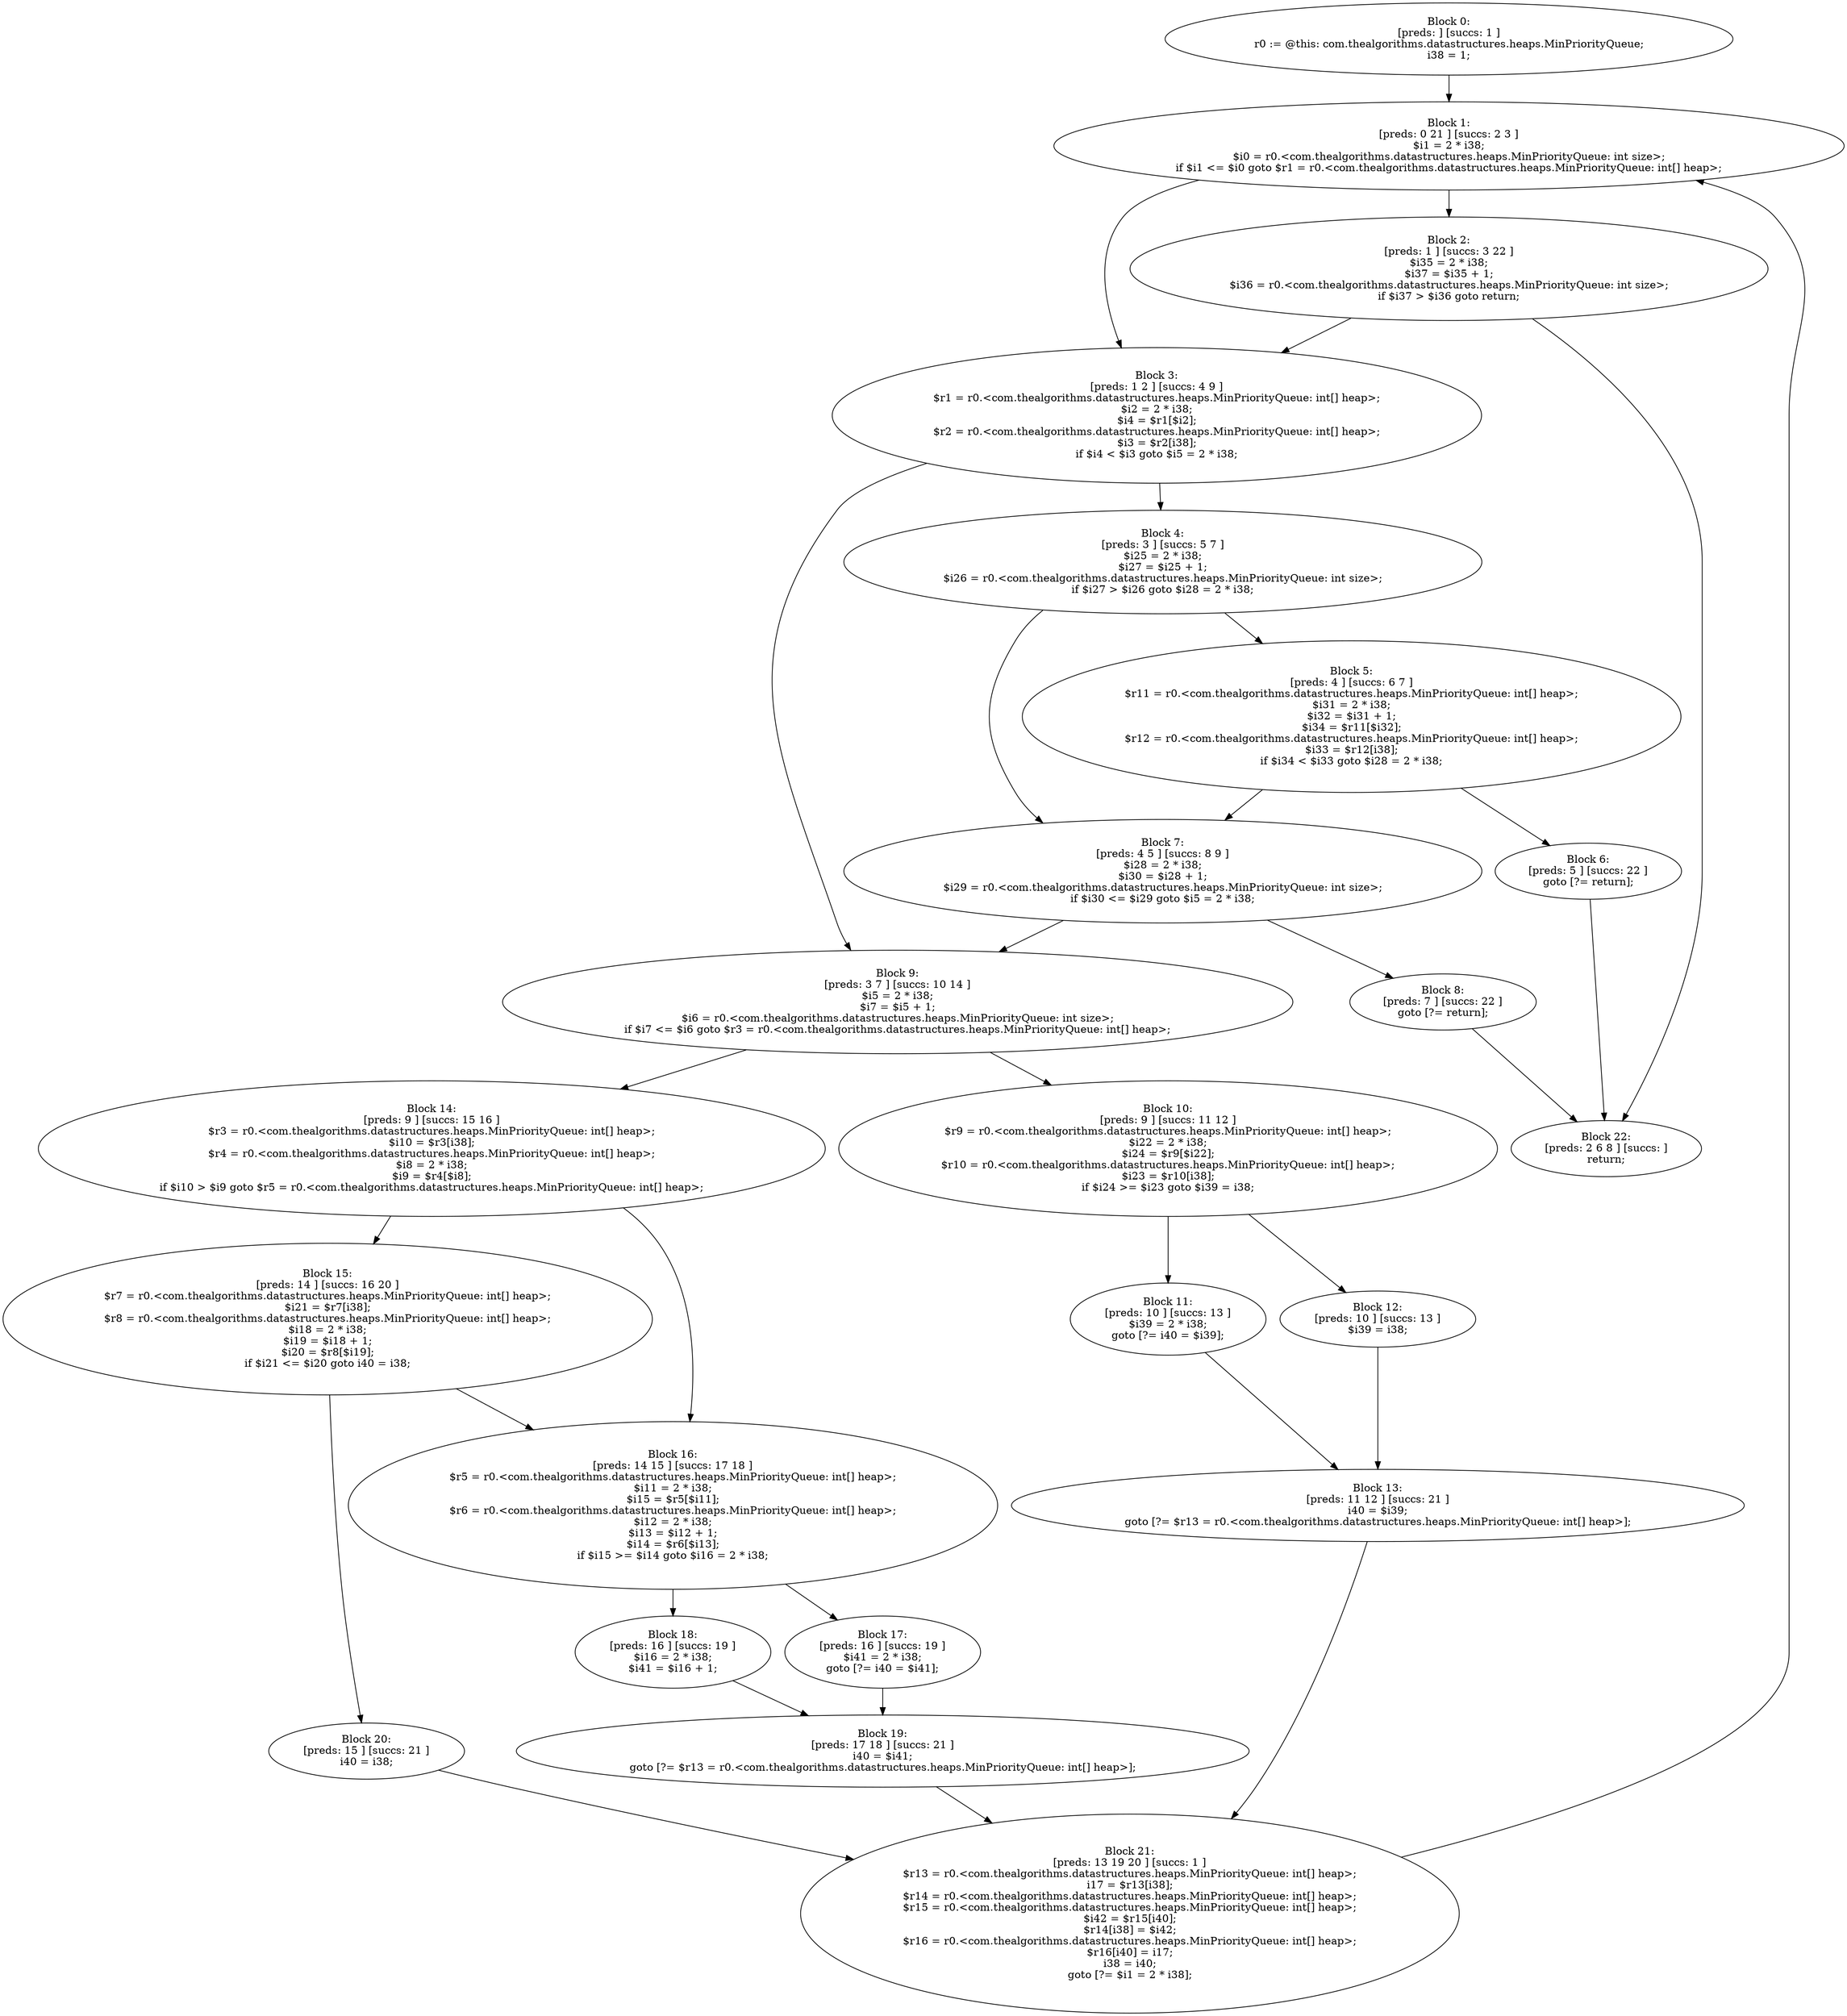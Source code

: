 digraph "unitGraph" {
    "Block 0:
[preds: ] [succs: 1 ]
r0 := @this: com.thealgorithms.datastructures.heaps.MinPriorityQueue;
i38 = 1;
"
    "Block 1:
[preds: 0 21 ] [succs: 2 3 ]
$i1 = 2 * i38;
$i0 = r0.<com.thealgorithms.datastructures.heaps.MinPriorityQueue: int size>;
if $i1 <= $i0 goto $r1 = r0.<com.thealgorithms.datastructures.heaps.MinPriorityQueue: int[] heap>;
"
    "Block 2:
[preds: 1 ] [succs: 3 22 ]
$i35 = 2 * i38;
$i37 = $i35 + 1;
$i36 = r0.<com.thealgorithms.datastructures.heaps.MinPriorityQueue: int size>;
if $i37 > $i36 goto return;
"
    "Block 3:
[preds: 1 2 ] [succs: 4 9 ]
$r1 = r0.<com.thealgorithms.datastructures.heaps.MinPriorityQueue: int[] heap>;
$i2 = 2 * i38;
$i4 = $r1[$i2];
$r2 = r0.<com.thealgorithms.datastructures.heaps.MinPriorityQueue: int[] heap>;
$i3 = $r2[i38];
if $i4 < $i3 goto $i5 = 2 * i38;
"
    "Block 4:
[preds: 3 ] [succs: 5 7 ]
$i25 = 2 * i38;
$i27 = $i25 + 1;
$i26 = r0.<com.thealgorithms.datastructures.heaps.MinPriorityQueue: int size>;
if $i27 > $i26 goto $i28 = 2 * i38;
"
    "Block 5:
[preds: 4 ] [succs: 6 7 ]
$r11 = r0.<com.thealgorithms.datastructures.heaps.MinPriorityQueue: int[] heap>;
$i31 = 2 * i38;
$i32 = $i31 + 1;
$i34 = $r11[$i32];
$r12 = r0.<com.thealgorithms.datastructures.heaps.MinPriorityQueue: int[] heap>;
$i33 = $r12[i38];
if $i34 < $i33 goto $i28 = 2 * i38;
"
    "Block 6:
[preds: 5 ] [succs: 22 ]
goto [?= return];
"
    "Block 7:
[preds: 4 5 ] [succs: 8 9 ]
$i28 = 2 * i38;
$i30 = $i28 + 1;
$i29 = r0.<com.thealgorithms.datastructures.heaps.MinPriorityQueue: int size>;
if $i30 <= $i29 goto $i5 = 2 * i38;
"
    "Block 8:
[preds: 7 ] [succs: 22 ]
goto [?= return];
"
    "Block 9:
[preds: 3 7 ] [succs: 10 14 ]
$i5 = 2 * i38;
$i7 = $i5 + 1;
$i6 = r0.<com.thealgorithms.datastructures.heaps.MinPriorityQueue: int size>;
if $i7 <= $i6 goto $r3 = r0.<com.thealgorithms.datastructures.heaps.MinPriorityQueue: int[] heap>;
"
    "Block 10:
[preds: 9 ] [succs: 11 12 ]
$r9 = r0.<com.thealgorithms.datastructures.heaps.MinPriorityQueue: int[] heap>;
$i22 = 2 * i38;
$i24 = $r9[$i22];
$r10 = r0.<com.thealgorithms.datastructures.heaps.MinPriorityQueue: int[] heap>;
$i23 = $r10[i38];
if $i24 >= $i23 goto $i39 = i38;
"
    "Block 11:
[preds: 10 ] [succs: 13 ]
$i39 = 2 * i38;
goto [?= i40 = $i39];
"
    "Block 12:
[preds: 10 ] [succs: 13 ]
$i39 = i38;
"
    "Block 13:
[preds: 11 12 ] [succs: 21 ]
i40 = $i39;
goto [?= $r13 = r0.<com.thealgorithms.datastructures.heaps.MinPriorityQueue: int[] heap>];
"
    "Block 14:
[preds: 9 ] [succs: 15 16 ]
$r3 = r0.<com.thealgorithms.datastructures.heaps.MinPriorityQueue: int[] heap>;
$i10 = $r3[i38];
$r4 = r0.<com.thealgorithms.datastructures.heaps.MinPriorityQueue: int[] heap>;
$i8 = 2 * i38;
$i9 = $r4[$i8];
if $i10 > $i9 goto $r5 = r0.<com.thealgorithms.datastructures.heaps.MinPriorityQueue: int[] heap>;
"
    "Block 15:
[preds: 14 ] [succs: 16 20 ]
$r7 = r0.<com.thealgorithms.datastructures.heaps.MinPriorityQueue: int[] heap>;
$i21 = $r7[i38];
$r8 = r0.<com.thealgorithms.datastructures.heaps.MinPriorityQueue: int[] heap>;
$i18 = 2 * i38;
$i19 = $i18 + 1;
$i20 = $r8[$i19];
if $i21 <= $i20 goto i40 = i38;
"
    "Block 16:
[preds: 14 15 ] [succs: 17 18 ]
$r5 = r0.<com.thealgorithms.datastructures.heaps.MinPriorityQueue: int[] heap>;
$i11 = 2 * i38;
$i15 = $r5[$i11];
$r6 = r0.<com.thealgorithms.datastructures.heaps.MinPriorityQueue: int[] heap>;
$i12 = 2 * i38;
$i13 = $i12 + 1;
$i14 = $r6[$i13];
if $i15 >= $i14 goto $i16 = 2 * i38;
"
    "Block 17:
[preds: 16 ] [succs: 19 ]
$i41 = 2 * i38;
goto [?= i40 = $i41];
"
    "Block 18:
[preds: 16 ] [succs: 19 ]
$i16 = 2 * i38;
$i41 = $i16 + 1;
"
    "Block 19:
[preds: 17 18 ] [succs: 21 ]
i40 = $i41;
goto [?= $r13 = r0.<com.thealgorithms.datastructures.heaps.MinPriorityQueue: int[] heap>];
"
    "Block 20:
[preds: 15 ] [succs: 21 ]
i40 = i38;
"
    "Block 21:
[preds: 13 19 20 ] [succs: 1 ]
$r13 = r0.<com.thealgorithms.datastructures.heaps.MinPriorityQueue: int[] heap>;
i17 = $r13[i38];
$r14 = r0.<com.thealgorithms.datastructures.heaps.MinPriorityQueue: int[] heap>;
$r15 = r0.<com.thealgorithms.datastructures.heaps.MinPriorityQueue: int[] heap>;
$i42 = $r15[i40];
$r14[i38] = $i42;
$r16 = r0.<com.thealgorithms.datastructures.heaps.MinPriorityQueue: int[] heap>;
$r16[i40] = i17;
i38 = i40;
goto [?= $i1 = 2 * i38];
"
    "Block 22:
[preds: 2 6 8 ] [succs: ]
return;
"
    "Block 0:
[preds: ] [succs: 1 ]
r0 := @this: com.thealgorithms.datastructures.heaps.MinPriorityQueue;
i38 = 1;
"->"Block 1:
[preds: 0 21 ] [succs: 2 3 ]
$i1 = 2 * i38;
$i0 = r0.<com.thealgorithms.datastructures.heaps.MinPriorityQueue: int size>;
if $i1 <= $i0 goto $r1 = r0.<com.thealgorithms.datastructures.heaps.MinPriorityQueue: int[] heap>;
";
    "Block 1:
[preds: 0 21 ] [succs: 2 3 ]
$i1 = 2 * i38;
$i0 = r0.<com.thealgorithms.datastructures.heaps.MinPriorityQueue: int size>;
if $i1 <= $i0 goto $r1 = r0.<com.thealgorithms.datastructures.heaps.MinPriorityQueue: int[] heap>;
"->"Block 2:
[preds: 1 ] [succs: 3 22 ]
$i35 = 2 * i38;
$i37 = $i35 + 1;
$i36 = r0.<com.thealgorithms.datastructures.heaps.MinPriorityQueue: int size>;
if $i37 > $i36 goto return;
";
    "Block 1:
[preds: 0 21 ] [succs: 2 3 ]
$i1 = 2 * i38;
$i0 = r0.<com.thealgorithms.datastructures.heaps.MinPriorityQueue: int size>;
if $i1 <= $i0 goto $r1 = r0.<com.thealgorithms.datastructures.heaps.MinPriorityQueue: int[] heap>;
"->"Block 3:
[preds: 1 2 ] [succs: 4 9 ]
$r1 = r0.<com.thealgorithms.datastructures.heaps.MinPriorityQueue: int[] heap>;
$i2 = 2 * i38;
$i4 = $r1[$i2];
$r2 = r0.<com.thealgorithms.datastructures.heaps.MinPriorityQueue: int[] heap>;
$i3 = $r2[i38];
if $i4 < $i3 goto $i5 = 2 * i38;
";
    "Block 2:
[preds: 1 ] [succs: 3 22 ]
$i35 = 2 * i38;
$i37 = $i35 + 1;
$i36 = r0.<com.thealgorithms.datastructures.heaps.MinPriorityQueue: int size>;
if $i37 > $i36 goto return;
"->"Block 3:
[preds: 1 2 ] [succs: 4 9 ]
$r1 = r0.<com.thealgorithms.datastructures.heaps.MinPriorityQueue: int[] heap>;
$i2 = 2 * i38;
$i4 = $r1[$i2];
$r2 = r0.<com.thealgorithms.datastructures.heaps.MinPriorityQueue: int[] heap>;
$i3 = $r2[i38];
if $i4 < $i3 goto $i5 = 2 * i38;
";
    "Block 2:
[preds: 1 ] [succs: 3 22 ]
$i35 = 2 * i38;
$i37 = $i35 + 1;
$i36 = r0.<com.thealgorithms.datastructures.heaps.MinPriorityQueue: int size>;
if $i37 > $i36 goto return;
"->"Block 22:
[preds: 2 6 8 ] [succs: ]
return;
";
    "Block 3:
[preds: 1 2 ] [succs: 4 9 ]
$r1 = r0.<com.thealgorithms.datastructures.heaps.MinPriorityQueue: int[] heap>;
$i2 = 2 * i38;
$i4 = $r1[$i2];
$r2 = r0.<com.thealgorithms.datastructures.heaps.MinPriorityQueue: int[] heap>;
$i3 = $r2[i38];
if $i4 < $i3 goto $i5 = 2 * i38;
"->"Block 4:
[preds: 3 ] [succs: 5 7 ]
$i25 = 2 * i38;
$i27 = $i25 + 1;
$i26 = r0.<com.thealgorithms.datastructures.heaps.MinPriorityQueue: int size>;
if $i27 > $i26 goto $i28 = 2 * i38;
";
    "Block 3:
[preds: 1 2 ] [succs: 4 9 ]
$r1 = r0.<com.thealgorithms.datastructures.heaps.MinPriorityQueue: int[] heap>;
$i2 = 2 * i38;
$i4 = $r1[$i2];
$r2 = r0.<com.thealgorithms.datastructures.heaps.MinPriorityQueue: int[] heap>;
$i3 = $r2[i38];
if $i4 < $i3 goto $i5 = 2 * i38;
"->"Block 9:
[preds: 3 7 ] [succs: 10 14 ]
$i5 = 2 * i38;
$i7 = $i5 + 1;
$i6 = r0.<com.thealgorithms.datastructures.heaps.MinPriorityQueue: int size>;
if $i7 <= $i6 goto $r3 = r0.<com.thealgorithms.datastructures.heaps.MinPriorityQueue: int[] heap>;
";
    "Block 4:
[preds: 3 ] [succs: 5 7 ]
$i25 = 2 * i38;
$i27 = $i25 + 1;
$i26 = r0.<com.thealgorithms.datastructures.heaps.MinPriorityQueue: int size>;
if $i27 > $i26 goto $i28 = 2 * i38;
"->"Block 5:
[preds: 4 ] [succs: 6 7 ]
$r11 = r0.<com.thealgorithms.datastructures.heaps.MinPriorityQueue: int[] heap>;
$i31 = 2 * i38;
$i32 = $i31 + 1;
$i34 = $r11[$i32];
$r12 = r0.<com.thealgorithms.datastructures.heaps.MinPriorityQueue: int[] heap>;
$i33 = $r12[i38];
if $i34 < $i33 goto $i28 = 2 * i38;
";
    "Block 4:
[preds: 3 ] [succs: 5 7 ]
$i25 = 2 * i38;
$i27 = $i25 + 1;
$i26 = r0.<com.thealgorithms.datastructures.heaps.MinPriorityQueue: int size>;
if $i27 > $i26 goto $i28 = 2 * i38;
"->"Block 7:
[preds: 4 5 ] [succs: 8 9 ]
$i28 = 2 * i38;
$i30 = $i28 + 1;
$i29 = r0.<com.thealgorithms.datastructures.heaps.MinPriorityQueue: int size>;
if $i30 <= $i29 goto $i5 = 2 * i38;
";
    "Block 5:
[preds: 4 ] [succs: 6 7 ]
$r11 = r0.<com.thealgorithms.datastructures.heaps.MinPriorityQueue: int[] heap>;
$i31 = 2 * i38;
$i32 = $i31 + 1;
$i34 = $r11[$i32];
$r12 = r0.<com.thealgorithms.datastructures.heaps.MinPriorityQueue: int[] heap>;
$i33 = $r12[i38];
if $i34 < $i33 goto $i28 = 2 * i38;
"->"Block 6:
[preds: 5 ] [succs: 22 ]
goto [?= return];
";
    "Block 5:
[preds: 4 ] [succs: 6 7 ]
$r11 = r0.<com.thealgorithms.datastructures.heaps.MinPriorityQueue: int[] heap>;
$i31 = 2 * i38;
$i32 = $i31 + 1;
$i34 = $r11[$i32];
$r12 = r0.<com.thealgorithms.datastructures.heaps.MinPriorityQueue: int[] heap>;
$i33 = $r12[i38];
if $i34 < $i33 goto $i28 = 2 * i38;
"->"Block 7:
[preds: 4 5 ] [succs: 8 9 ]
$i28 = 2 * i38;
$i30 = $i28 + 1;
$i29 = r0.<com.thealgorithms.datastructures.heaps.MinPriorityQueue: int size>;
if $i30 <= $i29 goto $i5 = 2 * i38;
";
    "Block 6:
[preds: 5 ] [succs: 22 ]
goto [?= return];
"->"Block 22:
[preds: 2 6 8 ] [succs: ]
return;
";
    "Block 7:
[preds: 4 5 ] [succs: 8 9 ]
$i28 = 2 * i38;
$i30 = $i28 + 1;
$i29 = r0.<com.thealgorithms.datastructures.heaps.MinPriorityQueue: int size>;
if $i30 <= $i29 goto $i5 = 2 * i38;
"->"Block 8:
[preds: 7 ] [succs: 22 ]
goto [?= return];
";
    "Block 7:
[preds: 4 5 ] [succs: 8 9 ]
$i28 = 2 * i38;
$i30 = $i28 + 1;
$i29 = r0.<com.thealgorithms.datastructures.heaps.MinPriorityQueue: int size>;
if $i30 <= $i29 goto $i5 = 2 * i38;
"->"Block 9:
[preds: 3 7 ] [succs: 10 14 ]
$i5 = 2 * i38;
$i7 = $i5 + 1;
$i6 = r0.<com.thealgorithms.datastructures.heaps.MinPriorityQueue: int size>;
if $i7 <= $i6 goto $r3 = r0.<com.thealgorithms.datastructures.heaps.MinPriorityQueue: int[] heap>;
";
    "Block 8:
[preds: 7 ] [succs: 22 ]
goto [?= return];
"->"Block 22:
[preds: 2 6 8 ] [succs: ]
return;
";
    "Block 9:
[preds: 3 7 ] [succs: 10 14 ]
$i5 = 2 * i38;
$i7 = $i5 + 1;
$i6 = r0.<com.thealgorithms.datastructures.heaps.MinPriorityQueue: int size>;
if $i7 <= $i6 goto $r3 = r0.<com.thealgorithms.datastructures.heaps.MinPriorityQueue: int[] heap>;
"->"Block 10:
[preds: 9 ] [succs: 11 12 ]
$r9 = r0.<com.thealgorithms.datastructures.heaps.MinPriorityQueue: int[] heap>;
$i22 = 2 * i38;
$i24 = $r9[$i22];
$r10 = r0.<com.thealgorithms.datastructures.heaps.MinPriorityQueue: int[] heap>;
$i23 = $r10[i38];
if $i24 >= $i23 goto $i39 = i38;
";
    "Block 9:
[preds: 3 7 ] [succs: 10 14 ]
$i5 = 2 * i38;
$i7 = $i5 + 1;
$i6 = r0.<com.thealgorithms.datastructures.heaps.MinPriorityQueue: int size>;
if $i7 <= $i6 goto $r3 = r0.<com.thealgorithms.datastructures.heaps.MinPriorityQueue: int[] heap>;
"->"Block 14:
[preds: 9 ] [succs: 15 16 ]
$r3 = r0.<com.thealgorithms.datastructures.heaps.MinPriorityQueue: int[] heap>;
$i10 = $r3[i38];
$r4 = r0.<com.thealgorithms.datastructures.heaps.MinPriorityQueue: int[] heap>;
$i8 = 2 * i38;
$i9 = $r4[$i8];
if $i10 > $i9 goto $r5 = r0.<com.thealgorithms.datastructures.heaps.MinPriorityQueue: int[] heap>;
";
    "Block 10:
[preds: 9 ] [succs: 11 12 ]
$r9 = r0.<com.thealgorithms.datastructures.heaps.MinPriorityQueue: int[] heap>;
$i22 = 2 * i38;
$i24 = $r9[$i22];
$r10 = r0.<com.thealgorithms.datastructures.heaps.MinPriorityQueue: int[] heap>;
$i23 = $r10[i38];
if $i24 >= $i23 goto $i39 = i38;
"->"Block 11:
[preds: 10 ] [succs: 13 ]
$i39 = 2 * i38;
goto [?= i40 = $i39];
";
    "Block 10:
[preds: 9 ] [succs: 11 12 ]
$r9 = r0.<com.thealgorithms.datastructures.heaps.MinPriorityQueue: int[] heap>;
$i22 = 2 * i38;
$i24 = $r9[$i22];
$r10 = r0.<com.thealgorithms.datastructures.heaps.MinPriorityQueue: int[] heap>;
$i23 = $r10[i38];
if $i24 >= $i23 goto $i39 = i38;
"->"Block 12:
[preds: 10 ] [succs: 13 ]
$i39 = i38;
";
    "Block 11:
[preds: 10 ] [succs: 13 ]
$i39 = 2 * i38;
goto [?= i40 = $i39];
"->"Block 13:
[preds: 11 12 ] [succs: 21 ]
i40 = $i39;
goto [?= $r13 = r0.<com.thealgorithms.datastructures.heaps.MinPriorityQueue: int[] heap>];
";
    "Block 12:
[preds: 10 ] [succs: 13 ]
$i39 = i38;
"->"Block 13:
[preds: 11 12 ] [succs: 21 ]
i40 = $i39;
goto [?= $r13 = r0.<com.thealgorithms.datastructures.heaps.MinPriorityQueue: int[] heap>];
";
    "Block 13:
[preds: 11 12 ] [succs: 21 ]
i40 = $i39;
goto [?= $r13 = r0.<com.thealgorithms.datastructures.heaps.MinPriorityQueue: int[] heap>];
"->"Block 21:
[preds: 13 19 20 ] [succs: 1 ]
$r13 = r0.<com.thealgorithms.datastructures.heaps.MinPriorityQueue: int[] heap>;
i17 = $r13[i38];
$r14 = r0.<com.thealgorithms.datastructures.heaps.MinPriorityQueue: int[] heap>;
$r15 = r0.<com.thealgorithms.datastructures.heaps.MinPriorityQueue: int[] heap>;
$i42 = $r15[i40];
$r14[i38] = $i42;
$r16 = r0.<com.thealgorithms.datastructures.heaps.MinPriorityQueue: int[] heap>;
$r16[i40] = i17;
i38 = i40;
goto [?= $i1 = 2 * i38];
";
    "Block 14:
[preds: 9 ] [succs: 15 16 ]
$r3 = r0.<com.thealgorithms.datastructures.heaps.MinPriorityQueue: int[] heap>;
$i10 = $r3[i38];
$r4 = r0.<com.thealgorithms.datastructures.heaps.MinPriorityQueue: int[] heap>;
$i8 = 2 * i38;
$i9 = $r4[$i8];
if $i10 > $i9 goto $r5 = r0.<com.thealgorithms.datastructures.heaps.MinPriorityQueue: int[] heap>;
"->"Block 15:
[preds: 14 ] [succs: 16 20 ]
$r7 = r0.<com.thealgorithms.datastructures.heaps.MinPriorityQueue: int[] heap>;
$i21 = $r7[i38];
$r8 = r0.<com.thealgorithms.datastructures.heaps.MinPriorityQueue: int[] heap>;
$i18 = 2 * i38;
$i19 = $i18 + 1;
$i20 = $r8[$i19];
if $i21 <= $i20 goto i40 = i38;
";
    "Block 14:
[preds: 9 ] [succs: 15 16 ]
$r3 = r0.<com.thealgorithms.datastructures.heaps.MinPriorityQueue: int[] heap>;
$i10 = $r3[i38];
$r4 = r0.<com.thealgorithms.datastructures.heaps.MinPriorityQueue: int[] heap>;
$i8 = 2 * i38;
$i9 = $r4[$i8];
if $i10 > $i9 goto $r5 = r0.<com.thealgorithms.datastructures.heaps.MinPriorityQueue: int[] heap>;
"->"Block 16:
[preds: 14 15 ] [succs: 17 18 ]
$r5 = r0.<com.thealgorithms.datastructures.heaps.MinPriorityQueue: int[] heap>;
$i11 = 2 * i38;
$i15 = $r5[$i11];
$r6 = r0.<com.thealgorithms.datastructures.heaps.MinPriorityQueue: int[] heap>;
$i12 = 2 * i38;
$i13 = $i12 + 1;
$i14 = $r6[$i13];
if $i15 >= $i14 goto $i16 = 2 * i38;
";
    "Block 15:
[preds: 14 ] [succs: 16 20 ]
$r7 = r0.<com.thealgorithms.datastructures.heaps.MinPriorityQueue: int[] heap>;
$i21 = $r7[i38];
$r8 = r0.<com.thealgorithms.datastructures.heaps.MinPriorityQueue: int[] heap>;
$i18 = 2 * i38;
$i19 = $i18 + 1;
$i20 = $r8[$i19];
if $i21 <= $i20 goto i40 = i38;
"->"Block 16:
[preds: 14 15 ] [succs: 17 18 ]
$r5 = r0.<com.thealgorithms.datastructures.heaps.MinPriorityQueue: int[] heap>;
$i11 = 2 * i38;
$i15 = $r5[$i11];
$r6 = r0.<com.thealgorithms.datastructures.heaps.MinPriorityQueue: int[] heap>;
$i12 = 2 * i38;
$i13 = $i12 + 1;
$i14 = $r6[$i13];
if $i15 >= $i14 goto $i16 = 2 * i38;
";
    "Block 15:
[preds: 14 ] [succs: 16 20 ]
$r7 = r0.<com.thealgorithms.datastructures.heaps.MinPriorityQueue: int[] heap>;
$i21 = $r7[i38];
$r8 = r0.<com.thealgorithms.datastructures.heaps.MinPriorityQueue: int[] heap>;
$i18 = 2 * i38;
$i19 = $i18 + 1;
$i20 = $r8[$i19];
if $i21 <= $i20 goto i40 = i38;
"->"Block 20:
[preds: 15 ] [succs: 21 ]
i40 = i38;
";
    "Block 16:
[preds: 14 15 ] [succs: 17 18 ]
$r5 = r0.<com.thealgorithms.datastructures.heaps.MinPriorityQueue: int[] heap>;
$i11 = 2 * i38;
$i15 = $r5[$i11];
$r6 = r0.<com.thealgorithms.datastructures.heaps.MinPriorityQueue: int[] heap>;
$i12 = 2 * i38;
$i13 = $i12 + 1;
$i14 = $r6[$i13];
if $i15 >= $i14 goto $i16 = 2 * i38;
"->"Block 17:
[preds: 16 ] [succs: 19 ]
$i41 = 2 * i38;
goto [?= i40 = $i41];
";
    "Block 16:
[preds: 14 15 ] [succs: 17 18 ]
$r5 = r0.<com.thealgorithms.datastructures.heaps.MinPriorityQueue: int[] heap>;
$i11 = 2 * i38;
$i15 = $r5[$i11];
$r6 = r0.<com.thealgorithms.datastructures.heaps.MinPriorityQueue: int[] heap>;
$i12 = 2 * i38;
$i13 = $i12 + 1;
$i14 = $r6[$i13];
if $i15 >= $i14 goto $i16 = 2 * i38;
"->"Block 18:
[preds: 16 ] [succs: 19 ]
$i16 = 2 * i38;
$i41 = $i16 + 1;
";
    "Block 17:
[preds: 16 ] [succs: 19 ]
$i41 = 2 * i38;
goto [?= i40 = $i41];
"->"Block 19:
[preds: 17 18 ] [succs: 21 ]
i40 = $i41;
goto [?= $r13 = r0.<com.thealgorithms.datastructures.heaps.MinPriorityQueue: int[] heap>];
";
    "Block 18:
[preds: 16 ] [succs: 19 ]
$i16 = 2 * i38;
$i41 = $i16 + 1;
"->"Block 19:
[preds: 17 18 ] [succs: 21 ]
i40 = $i41;
goto [?= $r13 = r0.<com.thealgorithms.datastructures.heaps.MinPriorityQueue: int[] heap>];
";
    "Block 19:
[preds: 17 18 ] [succs: 21 ]
i40 = $i41;
goto [?= $r13 = r0.<com.thealgorithms.datastructures.heaps.MinPriorityQueue: int[] heap>];
"->"Block 21:
[preds: 13 19 20 ] [succs: 1 ]
$r13 = r0.<com.thealgorithms.datastructures.heaps.MinPriorityQueue: int[] heap>;
i17 = $r13[i38];
$r14 = r0.<com.thealgorithms.datastructures.heaps.MinPriorityQueue: int[] heap>;
$r15 = r0.<com.thealgorithms.datastructures.heaps.MinPriorityQueue: int[] heap>;
$i42 = $r15[i40];
$r14[i38] = $i42;
$r16 = r0.<com.thealgorithms.datastructures.heaps.MinPriorityQueue: int[] heap>;
$r16[i40] = i17;
i38 = i40;
goto [?= $i1 = 2 * i38];
";
    "Block 20:
[preds: 15 ] [succs: 21 ]
i40 = i38;
"->"Block 21:
[preds: 13 19 20 ] [succs: 1 ]
$r13 = r0.<com.thealgorithms.datastructures.heaps.MinPriorityQueue: int[] heap>;
i17 = $r13[i38];
$r14 = r0.<com.thealgorithms.datastructures.heaps.MinPriorityQueue: int[] heap>;
$r15 = r0.<com.thealgorithms.datastructures.heaps.MinPriorityQueue: int[] heap>;
$i42 = $r15[i40];
$r14[i38] = $i42;
$r16 = r0.<com.thealgorithms.datastructures.heaps.MinPriorityQueue: int[] heap>;
$r16[i40] = i17;
i38 = i40;
goto [?= $i1 = 2 * i38];
";
    "Block 21:
[preds: 13 19 20 ] [succs: 1 ]
$r13 = r0.<com.thealgorithms.datastructures.heaps.MinPriorityQueue: int[] heap>;
i17 = $r13[i38];
$r14 = r0.<com.thealgorithms.datastructures.heaps.MinPriorityQueue: int[] heap>;
$r15 = r0.<com.thealgorithms.datastructures.heaps.MinPriorityQueue: int[] heap>;
$i42 = $r15[i40];
$r14[i38] = $i42;
$r16 = r0.<com.thealgorithms.datastructures.heaps.MinPriorityQueue: int[] heap>;
$r16[i40] = i17;
i38 = i40;
goto [?= $i1 = 2 * i38];
"->"Block 1:
[preds: 0 21 ] [succs: 2 3 ]
$i1 = 2 * i38;
$i0 = r0.<com.thealgorithms.datastructures.heaps.MinPriorityQueue: int size>;
if $i1 <= $i0 goto $r1 = r0.<com.thealgorithms.datastructures.heaps.MinPriorityQueue: int[] heap>;
";
}
